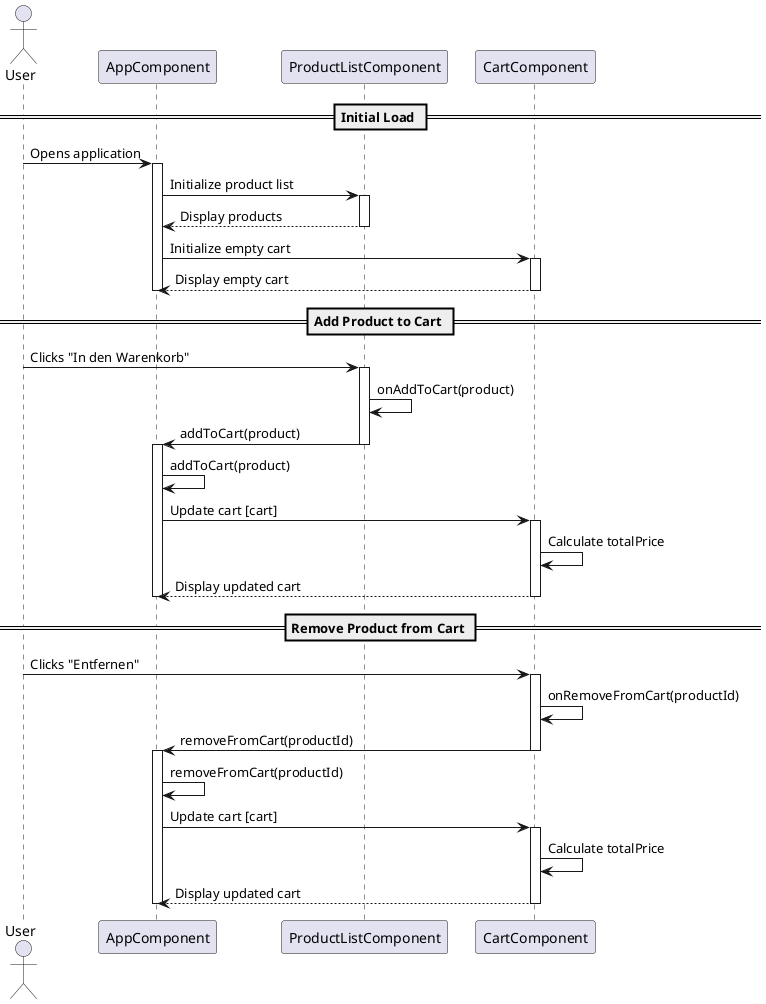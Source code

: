 @startuml Web Shop Sequence

actor User
participant "AppComponent" as App
participant "ProductListComponent" as ProductList
participant "CartComponent" as Cart

== Initial Load ==
User -> App: Opens application
activate App
App -> ProductList: Initialize product list
activate ProductList
ProductList --> App: Display products
deactivate ProductList
App -> Cart: Initialize empty cart
activate Cart
Cart --> App: Display empty cart
deactivate Cart
deactivate App

== Add Product to Cart ==
User -> ProductList: Clicks "In den Warenkorb"
activate ProductList
ProductList -> ProductList: onAddToCart(product)
ProductList -> App: addToCart(product)
deactivate ProductList
activate App
App -> App: addToCart(product)
App -> Cart: Update cart [cart]
activate Cart
Cart -> Cart: Calculate totalPrice
Cart --> App: Display updated cart
deactivate Cart
deactivate App

== Remove Product from Cart ==
User -> Cart: Clicks "Entfernen"
activate Cart
Cart -> Cart: onRemoveFromCart(productId)
Cart -> App: removeFromCart(productId)
deactivate Cart
activate App
App -> App: removeFromCart(productId)
App -> Cart: Update cart [cart]
activate Cart
Cart -> Cart: Calculate totalPrice
Cart --> App: Display updated cart
deactivate Cart
deactivate App

@enduml 